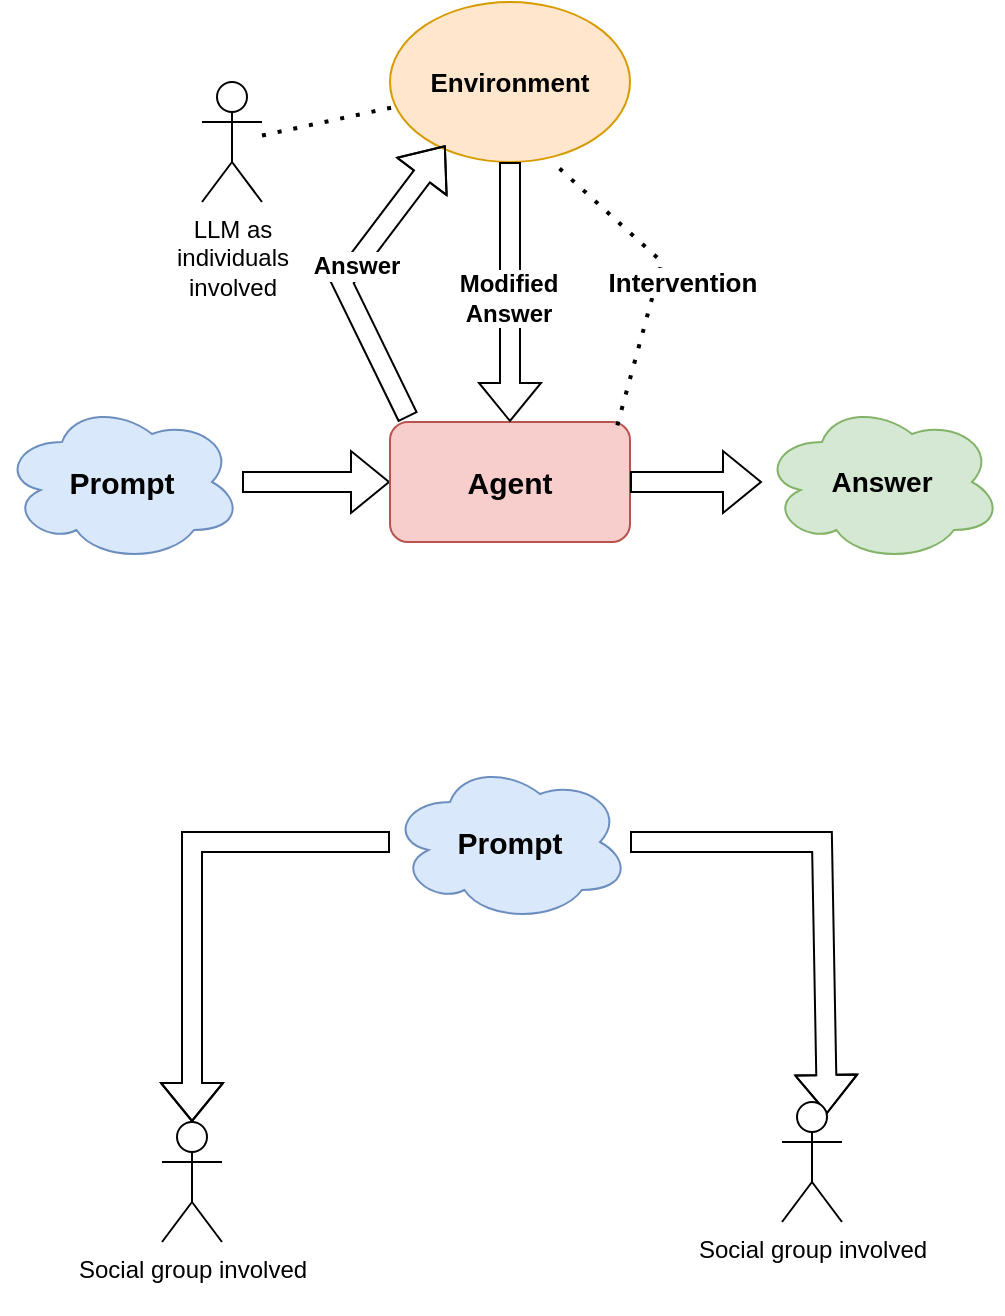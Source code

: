 <mxfile version="24.4.0" type="device">
  <diagram name="第 1 页" id="xUMMlilaVL1AyTOmBoW_">
    <mxGraphModel dx="842" dy="523" grid="1" gridSize="10" guides="1" tooltips="1" connect="1" arrows="1" fold="1" page="1" pageScale="1" pageWidth="827" pageHeight="1169" math="0" shadow="0">
      <root>
        <mxCell id="0" />
        <mxCell id="1" parent="0" />
        <mxCell id="26tpBzkdeQCw1SA_y6ue-1" value="&lt;font style=&quot;font-size: 15px;&quot;&gt;&lt;b&gt;Prompt&lt;/b&gt;&lt;/font&gt;" style="ellipse;shape=cloud;whiteSpace=wrap;html=1;fillColor=#dae8fc;strokeColor=#6c8ebf;" vertex="1" parent="1">
          <mxGeometry x="160" y="250" width="120" height="80" as="geometry" />
        </mxCell>
        <mxCell id="26tpBzkdeQCw1SA_y6ue-2" value="" style="shape=flexArrow;endArrow=classic;html=1;rounded=0;" edge="1" parent="1" source="26tpBzkdeQCw1SA_y6ue-1" target="26tpBzkdeQCw1SA_y6ue-3">
          <mxGeometry width="50" height="50" relative="1" as="geometry">
            <mxPoint x="390" y="460" as="sourcePoint" />
            <mxPoint x="340" y="290" as="targetPoint" />
          </mxGeometry>
        </mxCell>
        <mxCell id="26tpBzkdeQCw1SA_y6ue-3" value="&lt;font style=&quot;font-size: 15px;&quot;&gt;&lt;b&gt;Agent&lt;/b&gt;&lt;/font&gt;" style="rounded=1;whiteSpace=wrap;html=1;fillColor=#f8cecc;strokeColor=#b85450;" vertex="1" parent="1">
          <mxGeometry x="354" y="260" width="120" height="60" as="geometry" />
        </mxCell>
        <mxCell id="26tpBzkdeQCw1SA_y6ue-4" value="&lt;b&gt;&lt;font style=&quot;font-size: 13px;&quot;&gt;Environment&lt;/font&gt;&lt;/b&gt;" style="ellipse;whiteSpace=wrap;html=1;fillColor=#ffe6cc;strokeColor=#d79b00;" vertex="1" parent="1">
          <mxGeometry x="354" y="50" width="120" height="80" as="geometry" />
        </mxCell>
        <mxCell id="26tpBzkdeQCw1SA_y6ue-6" value="" style="shape=flexArrow;endArrow=classic;html=1;rounded=0;" edge="1" parent="1" source="26tpBzkdeQCw1SA_y6ue-3" target="26tpBzkdeQCw1SA_y6ue-7">
          <mxGeometry width="50" height="50" relative="1" as="geometry">
            <mxPoint x="500" y="289.5" as="sourcePoint" />
            <mxPoint x="530" y="290" as="targetPoint" />
          </mxGeometry>
        </mxCell>
        <mxCell id="26tpBzkdeQCw1SA_y6ue-7" value="&lt;b&gt;&lt;font style=&quot;font-size: 14px;&quot;&gt;Answer&lt;/font&gt;&lt;/b&gt;" style="ellipse;shape=cloud;whiteSpace=wrap;html=1;fillColor=#d5e8d4;strokeColor=#82b366;" vertex="1" parent="1">
          <mxGeometry x="540" y="250" width="120" height="80" as="geometry" />
        </mxCell>
        <mxCell id="26tpBzkdeQCw1SA_y6ue-8" value="LLM as&lt;div&gt;individuals&lt;/div&gt;&lt;div&gt;involved&lt;/div&gt;" style="shape=umlActor;verticalLabelPosition=bottom;verticalAlign=top;html=1;outlineConnect=0;" vertex="1" parent="1">
          <mxGeometry x="260" y="90" width="30" height="60" as="geometry" />
        </mxCell>
        <mxCell id="26tpBzkdeQCw1SA_y6ue-10" value="" style="endArrow=none;dashed=1;html=1;dashPattern=1 3;strokeWidth=2;rounded=0;" edge="1" parent="1" source="26tpBzkdeQCw1SA_y6ue-8" target="26tpBzkdeQCw1SA_y6ue-4">
          <mxGeometry width="50" height="50" relative="1" as="geometry">
            <mxPoint x="390" y="410" as="sourcePoint" />
            <mxPoint x="440" y="360" as="targetPoint" />
          </mxGeometry>
        </mxCell>
        <mxCell id="26tpBzkdeQCw1SA_y6ue-11" value="" style="shape=flexArrow;endArrow=classic;html=1;rounded=0;exitX=0.075;exitY=-0.039;exitDx=0;exitDy=0;entryX=0.231;entryY=0.896;entryDx=0;entryDy=0;entryPerimeter=0;exitPerimeter=0;" edge="1" parent="1" source="26tpBzkdeQCw1SA_y6ue-3" target="26tpBzkdeQCw1SA_y6ue-4">
          <mxGeometry width="50" height="50" relative="1" as="geometry">
            <mxPoint x="390" y="410" as="sourcePoint" />
            <mxPoint x="440" y="360" as="targetPoint" />
            <Array as="points">
              <mxPoint x="330" y="190" />
            </Array>
          </mxGeometry>
        </mxCell>
        <mxCell id="26tpBzkdeQCw1SA_y6ue-12" value="&lt;b&gt;&lt;font style=&quot;font-size: 12px;&quot;&gt;Answer&lt;/font&gt;&lt;/b&gt;" style="edgeLabel;html=1;align=center;verticalAlign=middle;resizable=0;points=[];" vertex="1" connectable="0" parent="26tpBzkdeQCw1SA_y6ue-11">
          <mxGeometry x="0.062" y="-1" relative="1" as="geometry">
            <mxPoint y="-1" as="offset" />
          </mxGeometry>
        </mxCell>
        <mxCell id="26tpBzkdeQCw1SA_y6ue-15" value="" style="shape=flexArrow;endArrow=classic;html=1;rounded=0;exitX=0.5;exitY=1;exitDx=0;exitDy=0;entryX=0.5;entryY=0;entryDx=0;entryDy=0;" edge="1" parent="1" source="26tpBzkdeQCw1SA_y6ue-4" target="26tpBzkdeQCw1SA_y6ue-3">
          <mxGeometry width="50" height="50" relative="1" as="geometry">
            <mxPoint x="550" y="303" as="sourcePoint" />
            <mxPoint x="578" y="150" as="targetPoint" />
          </mxGeometry>
        </mxCell>
        <mxCell id="26tpBzkdeQCw1SA_y6ue-16" value="&lt;b&gt;&lt;font style=&quot;font-size: 12px;&quot;&gt;Modified&lt;/font&gt;&lt;/b&gt;&lt;div&gt;&lt;b&gt;&lt;font style=&quot;font-size: 12px;&quot;&gt;Answer&lt;/font&gt;&lt;/b&gt;&lt;/div&gt;" style="edgeLabel;html=1;align=center;verticalAlign=middle;resizable=0;points=[];" vertex="1" connectable="0" parent="26tpBzkdeQCw1SA_y6ue-15">
          <mxGeometry x="0.062" y="-1" relative="1" as="geometry">
            <mxPoint y="-1" as="offset" />
          </mxGeometry>
        </mxCell>
        <mxCell id="26tpBzkdeQCw1SA_y6ue-17" value="" style="endArrow=none;dashed=1;html=1;dashPattern=1 3;strokeWidth=2;rounded=0;entryX=0.686;entryY=1.013;entryDx=0;entryDy=0;exitX=0.947;exitY=0.028;exitDx=0;exitDy=0;exitPerimeter=0;entryPerimeter=0;" edge="1" parent="1" source="26tpBzkdeQCw1SA_y6ue-3" target="26tpBzkdeQCw1SA_y6ue-4">
          <mxGeometry width="50" height="50" relative="1" as="geometry">
            <mxPoint x="390" y="410" as="sourcePoint" />
            <mxPoint x="440" y="360" as="targetPoint" />
            <Array as="points">
              <mxPoint x="490" y="180" />
            </Array>
          </mxGeometry>
        </mxCell>
        <mxCell id="26tpBzkdeQCw1SA_y6ue-18" value="&lt;b&gt;&lt;font style=&quot;font-size: 13px;&quot;&gt;Intervention&lt;/font&gt;&lt;/b&gt;" style="edgeLabel;html=1;align=center;verticalAlign=middle;resizable=0;points=[];" vertex="1" connectable="0" parent="26tpBzkdeQCw1SA_y6ue-17">
          <mxGeometry x="-0.118" relative="1" as="geometry">
            <mxPoint x="14" y="-5" as="offset" />
          </mxGeometry>
        </mxCell>
        <mxCell id="26tpBzkdeQCw1SA_y6ue-20" value="&lt;font style=&quot;font-size: 15px;&quot;&gt;&lt;b&gt;Prompt&lt;/b&gt;&lt;/font&gt;" style="ellipse;shape=cloud;whiteSpace=wrap;html=1;fillColor=#dae8fc;strokeColor=#6c8ebf;" vertex="1" parent="1">
          <mxGeometry x="354" y="430" width="120" height="80" as="geometry" />
        </mxCell>
        <mxCell id="26tpBzkdeQCw1SA_y6ue-21" value="" style="shape=flexArrow;endArrow=classic;html=1;rounded=0;entryX=0.75;entryY=0.1;entryDx=0;entryDy=0;entryPerimeter=0;" edge="1" parent="1" source="26tpBzkdeQCw1SA_y6ue-20" target="26tpBzkdeQCw1SA_y6ue-22">
          <mxGeometry width="50" height="50" relative="1" as="geometry">
            <mxPoint x="390" y="710" as="sourcePoint" />
            <mxPoint x="570" y="590" as="targetPoint" />
            <Array as="points">
              <mxPoint x="570" y="470" />
            </Array>
          </mxGeometry>
        </mxCell>
        <mxCell id="26tpBzkdeQCw1SA_y6ue-22" value="Social group involved&lt;div&gt;&lt;br&gt;&lt;/div&gt;" style="shape=umlActor;verticalLabelPosition=bottom;verticalAlign=top;html=1;outlineConnect=0;" vertex="1" parent="1">
          <mxGeometry x="550" y="600" width="30" height="60" as="geometry" />
        </mxCell>
        <mxCell id="26tpBzkdeQCw1SA_y6ue-25" value="Social group involved&lt;div&gt;&lt;br&gt;&lt;/div&gt;" style="shape=umlActor;verticalLabelPosition=bottom;verticalAlign=top;html=1;outlineConnect=0;" vertex="1" parent="1">
          <mxGeometry x="240" y="610" width="30" height="60" as="geometry" />
        </mxCell>
        <mxCell id="26tpBzkdeQCw1SA_y6ue-26" value="" style="shape=flexArrow;endArrow=classic;html=1;rounded=0;" edge="1" parent="1" source="26tpBzkdeQCw1SA_y6ue-20" target="26tpBzkdeQCw1SA_y6ue-25">
          <mxGeometry width="50" height="50" relative="1" as="geometry">
            <mxPoint x="463" y="510" as="sourcePoint" />
            <mxPoint x="580" y="600" as="targetPoint" />
            <Array as="points">
              <mxPoint x="255" y="470" />
            </Array>
          </mxGeometry>
        </mxCell>
      </root>
    </mxGraphModel>
  </diagram>
</mxfile>
